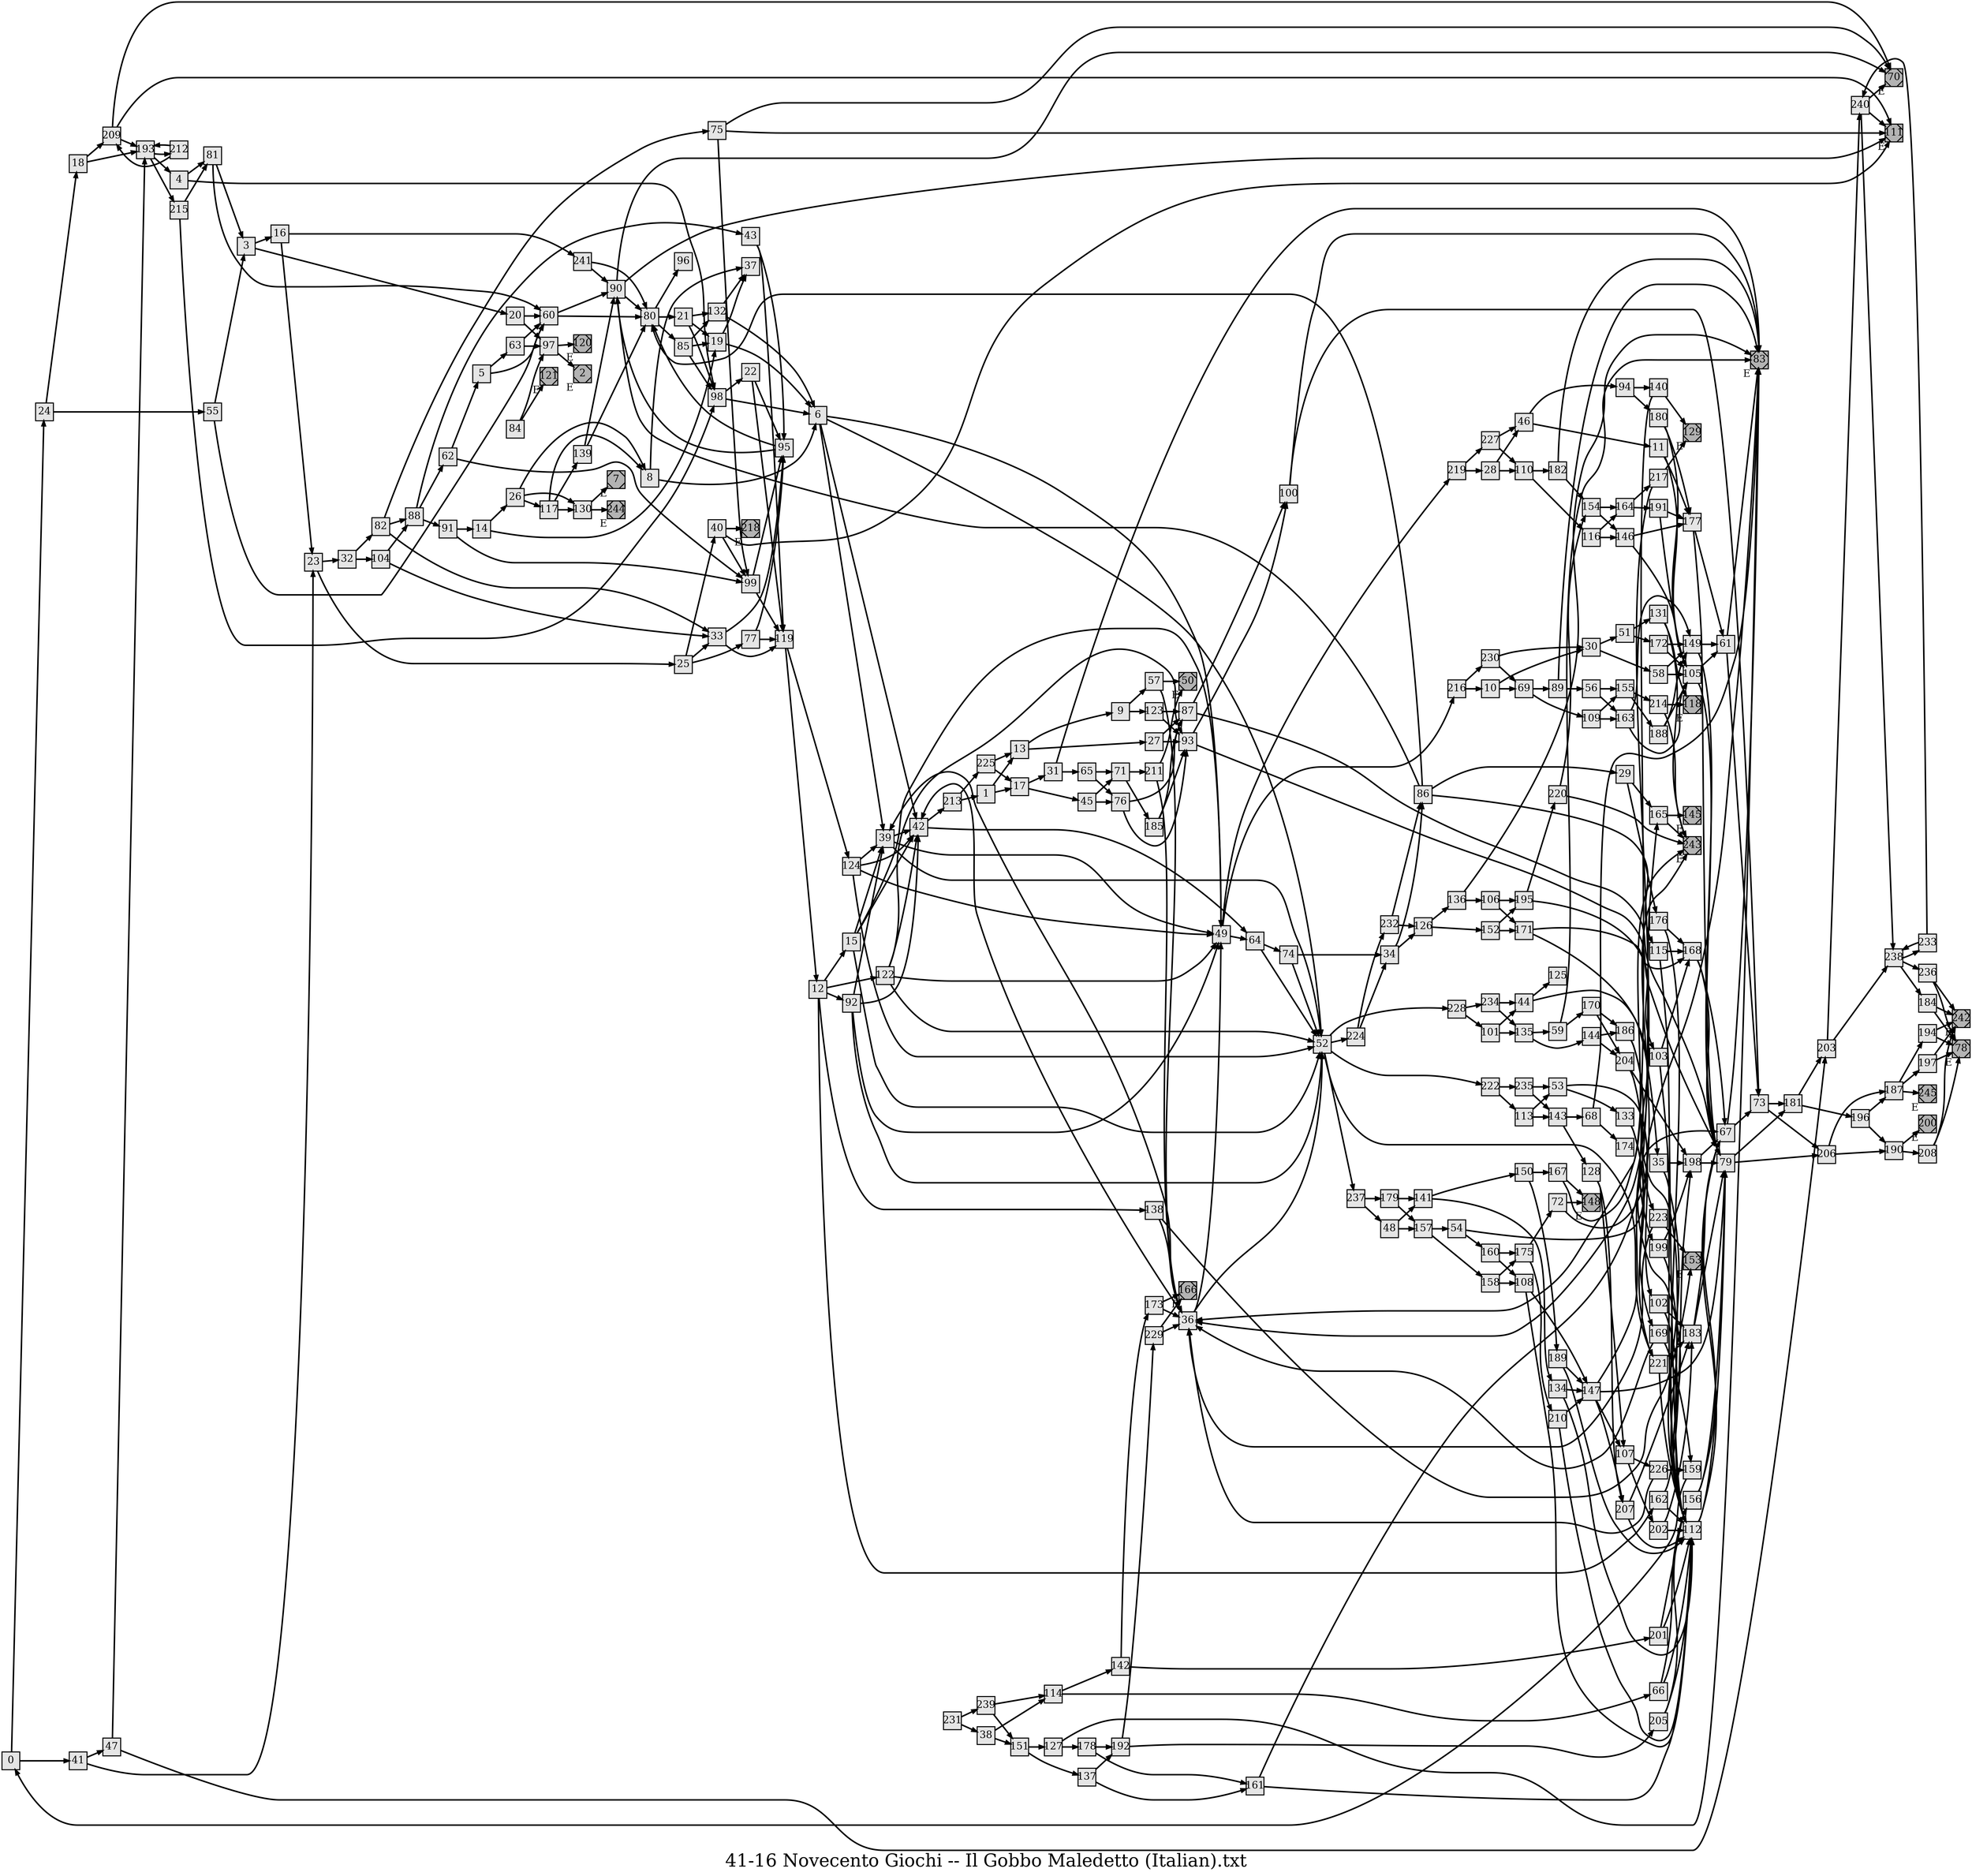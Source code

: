 digraph g{
  graph [ label="41-16 Novecento Giochi -- Il Gobbo Maledetto (Italian).txt" rankdir=LR, ordering=out, fontsize=36, nodesep="0.35", ranksep="0.45"];
  node  [shape=rect, penwidth=2, fontsize=20, style=filled, fillcolor=grey90, margin="0,0", labelfloat=true, regular=true, fixedsize=true];
  edge  [labelfloat=true, penwidth=3, fontsize=12];
  0 -> 24;
  0 -> 41;
  1 -> 13;
  1 -> 17;
  2	[ xlabel="E", shape=Msquare, fontsize=20, fillcolor=grey70 ];
  3 -> 16;
  3 -> 20;
  4 -> 81;
  4 -> 98;
  5 -> 63;
  5 -> 60;
  6 -> 39;
  6 -> 42;
  6 -> 49;
  6 -> 52;
  7	[ xlabel="E", shape=Msquare, fontsize=20, fillcolor=grey70 ];
  8 -> 37;
  8 -> 6;
  9 -> 57;
  9 -> 123;
  10 -> 30;
  10 -> 69;
  11 -> 177;
  11 -> 105;
  12 -> 15;
  12 -> 122;
  12 -> 92;
  13 -> 9;
  13 -> 27;
  14 -> 26;
  14 -> 19;
  15 -> 39;
  15 -> 42;
  15 -> 49;
  15 -> 52;
  16 -> 241;
  16 -> 23;
  17 -> 31;
  17 -> 45;
  18 -> 209;
  18 -> 193;
  19 -> 37;
  19 -> 6;
  20 -> 60;
  20 -> 97;
  21 -> 132;
  21 -> 19;
  21 -> 98;
  22 -> 95;
  22 -> 119;
  23 -> 32;
  23 -> 25;
  24 -> 18;
  24 -> 55;
  25 -> 40;
  25 -> 33;
  25 -> 77;
  26 -> 8;
  26 -> 130;
  26 -> 117;
  27 -> 87;
  27 -> 93;
  28 -> 46;
  28 -> 110;
  29 -> 165;
  29 -> 176;
  30 -> 51;
  30 -> 58;
  31 -> 83;
  31 -> 65;
  32 -> 82;
  32 -> 104;
  33 -> 95;
  33 -> 119;
  34 -> 86;
  34 -> 126;
  35 -> 198;
  35 -> 112;
  36 -> 39;
  36 -> 42;
  36 -> 49;
  36 -> 52;
  38 -> 114;
  38 -> 151;
  39 -> 42;
  39 -> 49;
  39 -> 52;
  40 -> 218;
  40 -> 111;
  40 -> 99;
  41 -> 47;
  41 -> 23;
  42 -> 213;
  42 -> 64;
  43 -> 95;
  43 -> 119;
  44 -> 125;
  44 -> 35;
  45 -> 71;
  45 -> 76;
  46 -> 94;
  46 -> 11;
  47 -> 193;
  47 -> 203;
  48 -> 141;
  48 -> 157;
  49 -> 219;
  49 -> 216;
  49 -> 64;
  50	[ xlabel="E", shape=Msquare, fontsize=20, fillcolor=grey70 ];
  51 -> 131;
  51 -> 172;
  52 -> 228;
  52 -> 224;
  52 -> 222;
  52 -> 221;
  52 -> 237;
  53 -> 133;
  53 -> 102;
  54 -> 83;
  54 -> 160;
  55 -> 3;
  55 -> 60;
  56 -> 155;
  56 -> 163;
  57 -> 50;
  57 -> 36;
  58 -> 149;
  58 -> 105;
  59 -> 83;
  59 -> 170;
  60 -> 90;
  60 -> 80;
  61 -> 83;
  61 -> 73;
  62 -> 5;
  62 -> 99;
  63 -> 60;
  63 -> 97;
  64 -> 74;
  64 -> 52;
  65 -> 71;
  65 -> 76;
  66 -> 156;
  66 -> 112;
  67 -> 83;
  67 -> 73;
  68 -> 83;
  68 -> 174;
  69 -> 89;
  69 -> 109;
  70	[ xlabel="E", shape=Msquare, fontsize=20, fillcolor=grey70 ];
  71 -> 211;
  71 -> 185;
  72 -> 148;
  72 -> 243;
  73 -> 181;
  73 -> 206;
  74 -> 34;
  74 -> 52;
  75 -> 70;
  75 -> 111;
  75 -> 99;
  76 -> 87;
  76 -> 93;
  77 -> 95;
  77 -> 119;
  78	[ xlabel="E", shape=Msquare, fontsize=20, fillcolor=grey70 ];
  79 -> 181;
  79 -> 206;
  80 -> 96;
  80 -> 21;
  80 -> 85;
  81 -> 3;
  81 -> 60;
  82 -> 75;
  82 -> 88;
  82 -> 33;
  83	[ xlabel="E", shape=Msquare, fontsize=20, fillcolor=grey70 ];
  84 -> 97;
  84 -> 121;
  85 -> 132;
  85 -> 19;
  85 -> 98;
  86 -> 29;
  86 -> 115;
  87 -> 100;
  87 -> 79;
  88 -> 43;
  88 -> 62;
  88 -> 91;
  89 -> 83;
  89 -> 56;
  90 -> 70;
  90 -> 111;
  90 -> 80;
  91 -> 14;
  91 -> 99;
  92 -> 39;
  92 -> 42;
  92 -> 49;
  92 -> 52;
  93 -> 100;
  93 -> 79;
  94 -> 140;
  94 -> 180;
  95 -> 90;
  95 -> 80;
  86 -> 90;
  86 -> 80;
  97 -> 120;
  97 -> 2;
  98 -> 22;
  98 -> 6;
  99 -> 95;
  99 -> 119;
  100 -> 83;
  100 -> 73;
  101 -> 44;
  101 -> 135;
  102 -> 183;
  102 -> 112;
  103 -> 168;
  103 -> 112;
  104 -> 88;
  104 -> 33;
  105 -> 61;
  105 -> 79;
  106 -> 195;
  106 -> 171;
  107 -> 226;
  107 -> 202;
  108 -> 147;
  108 -> 112;
  109 -> 155;
  109 -> 163;
  110 -> 182;
  110 -> 116;
  111	[ xlabel="E", shape=Msquare, fontsize=20, fillcolor=grey70 ];
  112 -> 67;
  112 -> 79;
  113 -> 53;
  113 -> 143;
  114 -> 142;
  114 -> 66;
  115 -> 168;
  115 -> 112;
  116 -> 164;
  116 -> 146;
  117 -> 8;
  117 -> 139;
  117 -> 130;
  118	[ xlabel="E", shape=Msquare, fontsize=20, fillcolor=grey70 ];
  119 -> 124;
  119 -> 12;
  120	[ xlabel="E", shape=Msquare, fontsize=20, fillcolor=grey70 ];
  121	[ xlabel="E", shape=Msquare, fontsize=20, fillcolor=grey70 ];
  122 -> 93;
  122 -> 42;
  122 -> 49;
  122 -> 52;
  123 -> 87;
  123 -> 93;
  124 -> 39;
  124 -> 42;
  124 -> 49;
  124 -> 52;
  12 -> 138;
  12 -> 162;
  126 -> 136;
  126 -> 152;
  127 -> 83;
  127 -> 178;
  128 -> 107;
  128 -> 207;
  129	[ xlabel="E", shape=Msquare, fontsize=20, fillcolor=grey70 ];
  130 -> 7;
  130 -> 244;
  131 -> 118;
  131 -> 243;
  132 -> 37;
  132 -> 6;
  133 -> 169;
  133 -> 221;
  134 -> 147;
  134 -> 112;
  135 -> 59;
  135 -> 144;
  136 -> 83;
  136 -> 106;
  137 -> 192;
  137 -> 161;
  138 -> 153;
  138 -> 36;
  139 -> 90;
  139 -> 80;
  140 -> 129;
  140 -> 36;
  141 -> 150;
  141 -> 134;
  142 -> 173;
  142 -> 201;
  143 -> 68;
  143 -> 128;
  144 -> 186;
  144 -> 204;
  145	[ xlabel="E", shape=Msquare, fontsize=20, fillcolor=grey70 ];
  146 -> 177;
  146 -> 105;
  147 -> 67;
  147 -> 79;
  148	[ xlabel="E", shape=Msquare, fontsize=20, fillcolor=grey70 ];
  149 -> 61;
  149 -> 79;
  150 -> 167;
  150 -> 189;
  151 -> 127;
  151 -> 137;
  152 -> 195;
  152 -> 171;
  153	[ xlabel="E", shape=Msquare, fontsize=20, fillcolor=grey70 ];
  154 -> 164;
  154 -> 146;
  155 -> 214;
  155 -> 188;
  156 -> 67;
  156 -> 79;
  157 -> 54;
  157 -> 158;
  158 -> 175;
  158 -> 108;
  159 -> 0;
  160 -> 175;
  160 -> 108;
  161 -> 165;
  161 -> 112;
  162 -> 198;
  162 -> 112;
  163 -> 149;
  163 -> 105;
  164 -> 217;
  164 -> 191;
  165 -> 145;
  165 -> 243;
  166	[ xlabel="E", shape=Msquare, fontsize=20, fillcolor=grey70 ];
  167 -> 148;
  167 -> 243;
  168 -> 67;
  168 -> 79;
  169 -> 159;
  169 -> 36;
  170 -> 186;
  170 -> 204;
  171 -> 168;
  171 -> 112;
  172 -> 149;
  172 -> 105;
  173 -> 166;
  173 -> 36;
  147 -> 107;
  147 -> 207;
  175 -> 72;
  175 -> 210;
  176 -> 168;
  176 -> 112;
  177 -> 61;
  177 -> 79;
  178 -> 192;
  178 -> 161;
  179 -> 141;
  179 -> 157;
  180 -> 177;
  180 -> 105;
  181 -> 203;
  181 -> 196;
  182 -> 83;
  182 -> 154;
  183 -> 67;
  183 -> 79;
  184 -> 242;
  184 -> 78;
  185 -> 87;
  185 -> 93;
  186 -> 223;
  186 -> 199;
  187 -> 194;
  187 -> 197;
  187 -> 245;
  188 -> 149;
  188 -> 105;
  189 -> 147;
  189 -> 112;
  190 -> 200;
  190 -> 208;
  191 -> 177;
  191 -> 105;
  192 -> 229;
  192 -> 205;
  193 -> 212;
  193 -> 4;
  193 -> 215;
  194 -> 242;
  194 -> 78;
  195 -> 220;
  195 -> 103;
  196 -> 187;
  196 -> 190;
  197 -> 242;
  197 -> 78;
  198 -> 67;
  198 -> 79;
  199 -> 198;
  199 -> 112;
  200	[ xlabel="E", shape=Msquare, fontsize=20, fillcolor=grey70 ];
  201 -> 156;
  201 -> 112;
  202 -> 183;
  202 -> 112;
  203 -> 240;
  203 -> 238;
  204 -> 198;
  204 -> 112;
  205 -> 156;
  205 -> 112;
  206 -> 187;
  206 -> 190;
  207 -> 183;
  207 -> 112;
  208 -> 242;
  208 -> 78;
  209 -> 70;
  209 -> 111;
  209 -> 193;
  210 -> 147;
  210 -> 112;
  211 -> 50;
  211 -> 36;
  212 -> 209;
  212 -> 193;
  213 -> 225;
  213 -> 1;
  214 -> 118;
  214 -> 243;
  215 -> 81;
  215 -> 98;
  216 -> 230;
  216 -> 10;
  217 -> 129;
  217 -> 36;
  218	[ xlabel="E", shape=Msquare, fontsize=20, fillcolor=grey70 ];
  219 -> 227;
  219 -> 28;
  220 -> 154;
  220 -> 243;
  221 -> 183;
  221 -> 112;
  222 -> 235;
  222 -> 113;
  223 -> 153;
  223 -> 36;
  224 -> 232;
  224 -> 34;
  225 -> 13;
  225 -> 17;
  226 -> 159;
  226 -> 36;
  227 -> 46;
  227 -> 110;
  228 -> 234;
  228 -> 101;
  229 -> 166;
  229 -> 36;
  230 -> 30;
  230 -> 69;
  231 -> 239;
  231 -> 38;
  232 -> 86;
  232 -> 126;
  233 -> 240;
  233 -> 238;
  234 -> 44;
  234 -> 135;
  235 -> 53;
  235 -> 143;
  236 -> 242;
  236 -> 78;
  237 -> 179;
  237 -> 48;
  238 -> 233;
  238 -> 236;
  238 -> 184;
  239 -> 114;
  239 -> 151;
  240 -> 70;
  240 -> 111;
  240 -> 238;
  241 -> 80;
  241 -> 90;
  242	[ xlabel="E", shape=Msquare, fontsize=20, fillcolor=grey70 ];
  243	[ xlabel="E", shape=Msquare, fontsize=20, fillcolor=grey70 ];
  244	[ xlabel="E", shape=Msquare, fontsize=20, fillcolor=grey70 ];
  245	[ xlabel="E", shape=Msquare, fontsize=20, fillcolor=grey70 ];
}

